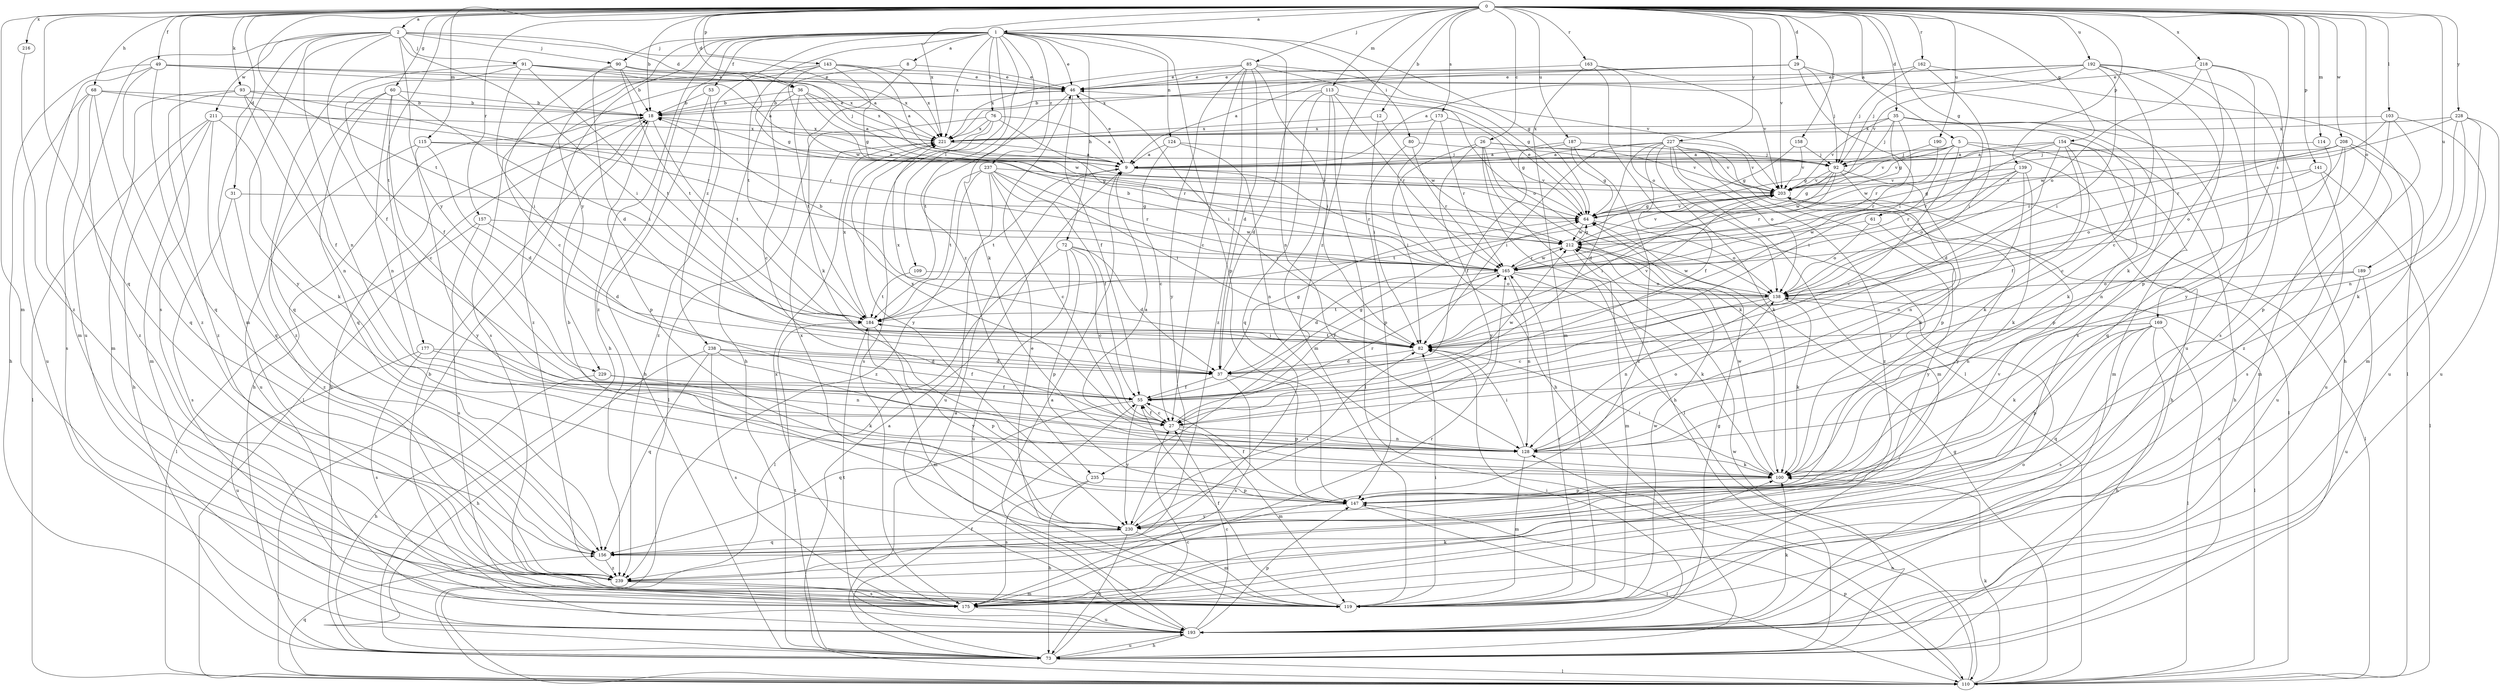 strict digraph  {
0;
1;
2;
5;
8;
9;
12;
18;
26;
27;
29;
31;
35;
36;
37;
46;
49;
53;
55;
60;
61;
64;
68;
72;
73;
76;
80;
82;
85;
90;
91;
92;
93;
100;
103;
109;
110;
113;
114;
115;
119;
124;
128;
138;
139;
141;
143;
147;
154;
156;
157;
158;
162;
163;
165;
169;
173;
175;
177;
184;
187;
189;
190;
192;
193;
203;
208;
211;
212;
216;
218;
221;
227;
228;
229;
230;
235;
237;
238;
239;
0 -> 1  [label=a];
0 -> 2  [label=a];
0 -> 5  [label=a];
0 -> 12  [label=b];
0 -> 18  [label=b];
0 -> 26  [label=c];
0 -> 29  [label=d];
0 -> 31  [label=d];
0 -> 35  [label=d];
0 -> 36  [label=d];
0 -> 49  [label=f];
0 -> 60  [label=g];
0 -> 61  [label=g];
0 -> 68  [label=h];
0 -> 85  [label=j];
0 -> 93  [label=k];
0 -> 103  [label=l];
0 -> 113  [label=m];
0 -> 114  [label=m];
0 -> 115  [label=m];
0 -> 119  [label=m];
0 -> 138  [label=o];
0 -> 139  [label=p];
0 -> 141  [label=p];
0 -> 143  [label=p];
0 -> 154  [label=q];
0 -> 156  [label=q];
0 -> 157  [label=r];
0 -> 158  [label=r];
0 -> 162  [label=r];
0 -> 163  [label=r];
0 -> 169  [label=s];
0 -> 173  [label=s];
0 -> 175  [label=s];
0 -> 177  [label=t];
0 -> 184  [label=t];
0 -> 187  [label=u];
0 -> 189  [label=u];
0 -> 190  [label=u];
0 -> 192  [label=u];
0 -> 203  [label=v];
0 -> 208  [label=w];
0 -> 216  [label=x];
0 -> 218  [label=x];
0 -> 221  [label=x];
0 -> 227  [label=y];
0 -> 228  [label=y];
0 -> 235  [label=z];
1 -> 8  [label=a];
1 -> 46  [label=e];
1 -> 53  [label=f];
1 -> 64  [label=g];
1 -> 72  [label=h];
1 -> 73  [label=h];
1 -> 76  [label=i];
1 -> 80  [label=i];
1 -> 90  [label=j];
1 -> 100  [label=k];
1 -> 109  [label=l];
1 -> 110  [label=l];
1 -> 124  [label=n];
1 -> 128  [label=n];
1 -> 147  [label=p];
1 -> 184  [label=t];
1 -> 221  [label=x];
1 -> 229  [label=y];
1 -> 235  [label=z];
1 -> 237  [label=z];
1 -> 238  [label=z];
1 -> 239  [label=z];
2 -> 9  [label=a];
2 -> 36  [label=d];
2 -> 55  [label=f];
2 -> 82  [label=i];
2 -> 90  [label=j];
2 -> 91  [label=j];
2 -> 119  [label=m];
2 -> 128  [label=n];
2 -> 193  [label=u];
2 -> 211  [label=w];
2 -> 229  [label=y];
2 -> 230  [label=y];
5 -> 9  [label=a];
5 -> 27  [label=c];
5 -> 64  [label=g];
5 -> 73  [label=h];
5 -> 82  [label=i];
5 -> 119  [label=m];
5 -> 203  [label=v];
8 -> 46  [label=e];
8 -> 73  [label=h];
8 -> 100  [label=k];
9 -> 46  [label=e];
9 -> 165  [label=r];
9 -> 184  [label=t];
9 -> 203  [label=v];
12 -> 82  [label=i];
12 -> 212  [label=w];
12 -> 221  [label=x];
18 -> 46  [label=e];
18 -> 73  [label=h];
18 -> 110  [label=l];
18 -> 147  [label=p];
18 -> 184  [label=t];
18 -> 221  [label=x];
26 -> 73  [label=h];
26 -> 82  [label=i];
26 -> 92  [label=j];
26 -> 100  [label=k];
26 -> 110  [label=l];
26 -> 203  [label=v];
26 -> 230  [label=y];
27 -> 55  [label=f];
27 -> 119  [label=m];
27 -> 128  [label=n];
27 -> 165  [label=r];
27 -> 221  [label=x];
29 -> 9  [label=a];
29 -> 46  [label=e];
29 -> 82  [label=i];
29 -> 92  [label=j];
29 -> 175  [label=s];
29 -> 221  [label=x];
31 -> 64  [label=g];
31 -> 175  [label=s];
31 -> 239  [label=z];
35 -> 27  [label=c];
35 -> 64  [label=g];
35 -> 92  [label=j];
35 -> 100  [label=k];
35 -> 156  [label=q];
35 -> 165  [label=r];
35 -> 203  [label=v];
35 -> 221  [label=x];
36 -> 9  [label=a];
36 -> 18  [label=b];
36 -> 27  [label=c];
36 -> 184  [label=t];
36 -> 212  [label=w];
36 -> 221  [label=x];
37 -> 55  [label=f];
37 -> 64  [label=g];
37 -> 147  [label=p];
37 -> 175  [label=s];
46 -> 18  [label=b];
46 -> 55  [label=f];
46 -> 82  [label=i];
46 -> 184  [label=t];
49 -> 9  [label=a];
49 -> 46  [label=e];
49 -> 73  [label=h];
49 -> 119  [label=m];
49 -> 156  [label=q];
49 -> 221  [label=x];
49 -> 239  [label=z];
53 -> 18  [label=b];
53 -> 73  [label=h];
53 -> 239  [label=z];
55 -> 27  [label=c];
55 -> 64  [label=g];
55 -> 156  [label=q];
55 -> 212  [label=w];
55 -> 230  [label=y];
60 -> 18  [label=b];
60 -> 27  [label=c];
60 -> 82  [label=i];
60 -> 128  [label=n];
60 -> 156  [label=q];
60 -> 239  [label=z];
61 -> 138  [label=o];
61 -> 212  [label=w];
61 -> 230  [label=y];
64 -> 46  [label=e];
64 -> 138  [label=o];
64 -> 203  [label=v];
64 -> 212  [label=w];
68 -> 18  [label=b];
68 -> 156  [label=q];
68 -> 165  [label=r];
68 -> 175  [label=s];
68 -> 193  [label=u];
68 -> 239  [label=z];
72 -> 27  [label=c];
72 -> 37  [label=d];
72 -> 110  [label=l];
72 -> 147  [label=p];
72 -> 165  [label=r];
72 -> 193  [label=u];
73 -> 9  [label=a];
73 -> 18  [label=b];
73 -> 27  [label=c];
73 -> 55  [label=f];
73 -> 110  [label=l];
73 -> 184  [label=t];
73 -> 193  [label=u];
73 -> 212  [label=w];
76 -> 9  [label=a];
76 -> 110  [label=l];
76 -> 165  [label=r];
76 -> 175  [label=s];
76 -> 221  [label=x];
76 -> 230  [label=y];
80 -> 92  [label=j];
80 -> 147  [label=p];
80 -> 165  [label=r];
82 -> 37  [label=d];
82 -> 184  [label=t];
82 -> 203  [label=v];
82 -> 221  [label=x];
85 -> 27  [label=c];
85 -> 37  [label=d];
85 -> 46  [label=e];
85 -> 64  [label=g];
85 -> 82  [label=i];
85 -> 203  [label=v];
85 -> 221  [label=x];
85 -> 230  [label=y];
85 -> 239  [label=z];
90 -> 18  [label=b];
90 -> 27  [label=c];
90 -> 37  [label=d];
90 -> 46  [label=e];
90 -> 64  [label=g];
90 -> 184  [label=t];
91 -> 46  [label=e];
91 -> 55  [label=f];
91 -> 82  [label=i];
91 -> 92  [label=j];
91 -> 156  [label=q];
91 -> 184  [label=t];
91 -> 221  [label=x];
92 -> 64  [label=g];
92 -> 100  [label=k];
92 -> 128  [label=n];
92 -> 165  [label=r];
92 -> 203  [label=v];
92 -> 212  [label=w];
93 -> 18  [label=b];
93 -> 55  [label=f];
93 -> 119  [label=m];
93 -> 128  [label=n];
93 -> 165  [label=r];
93 -> 239  [label=z];
100 -> 82  [label=i];
100 -> 147  [label=p];
100 -> 212  [label=w];
103 -> 147  [label=p];
103 -> 165  [label=r];
103 -> 193  [label=u];
103 -> 221  [label=x];
103 -> 239  [label=z];
109 -> 138  [label=o];
109 -> 184  [label=t];
110 -> 9  [label=a];
110 -> 64  [label=g];
110 -> 100  [label=k];
110 -> 128  [label=n];
110 -> 147  [label=p];
110 -> 156  [label=q];
113 -> 18  [label=b];
113 -> 37  [label=d];
113 -> 110  [label=l];
113 -> 119  [label=m];
113 -> 138  [label=o];
113 -> 156  [label=q];
113 -> 165  [label=r];
114 -> 92  [label=j];
114 -> 128  [label=n];
115 -> 9  [label=a];
115 -> 37  [label=d];
115 -> 64  [label=g];
115 -> 193  [label=u];
115 -> 230  [label=y];
119 -> 46  [label=e];
119 -> 55  [label=f];
119 -> 82  [label=i];
119 -> 165  [label=r];
119 -> 212  [label=w];
124 -> 9  [label=a];
124 -> 27  [label=c];
124 -> 92  [label=j];
124 -> 128  [label=n];
128 -> 9  [label=a];
128 -> 82  [label=i];
128 -> 100  [label=k];
128 -> 119  [label=m];
128 -> 138  [label=o];
138 -> 18  [label=b];
138 -> 27  [label=c];
138 -> 100  [label=k];
138 -> 110  [label=l];
138 -> 128  [label=n];
138 -> 184  [label=t];
138 -> 212  [label=w];
139 -> 64  [label=g];
139 -> 100  [label=k];
139 -> 128  [label=n];
139 -> 138  [label=o];
139 -> 165  [label=r];
139 -> 203  [label=v];
141 -> 110  [label=l];
141 -> 138  [label=o];
141 -> 193  [label=u];
141 -> 203  [label=v];
143 -> 9  [label=a];
143 -> 46  [label=e];
143 -> 64  [label=g];
143 -> 175  [label=s];
143 -> 212  [label=w];
143 -> 221  [label=x];
143 -> 239  [label=z];
147 -> 55  [label=f];
147 -> 110  [label=l];
147 -> 230  [label=y];
154 -> 9  [label=a];
154 -> 37  [label=d];
154 -> 55  [label=f];
154 -> 73  [label=h];
154 -> 100  [label=k];
154 -> 147  [label=p];
154 -> 165  [label=r];
154 -> 203  [label=v];
156 -> 203  [label=v];
156 -> 239  [label=z];
157 -> 37  [label=d];
157 -> 110  [label=l];
157 -> 175  [label=s];
157 -> 212  [label=w];
158 -> 64  [label=g];
158 -> 92  [label=j];
158 -> 203  [label=v];
162 -> 46  [label=e];
162 -> 82  [label=i];
162 -> 92  [label=j];
162 -> 110  [label=l];
163 -> 46  [label=e];
163 -> 110  [label=l];
163 -> 119  [label=m];
163 -> 138  [label=o];
163 -> 203  [label=v];
165 -> 18  [label=b];
165 -> 37  [label=d];
165 -> 55  [label=f];
165 -> 100  [label=k];
165 -> 128  [label=n];
165 -> 138  [label=o];
165 -> 212  [label=w];
169 -> 73  [label=h];
169 -> 82  [label=i];
169 -> 100  [label=k];
169 -> 110  [label=l];
169 -> 147  [label=p];
169 -> 156  [label=q];
169 -> 175  [label=s];
173 -> 64  [label=g];
173 -> 73  [label=h];
173 -> 165  [label=r];
173 -> 221  [label=x];
175 -> 100  [label=k];
175 -> 165  [label=r];
175 -> 193  [label=u];
175 -> 221  [label=x];
177 -> 37  [label=d];
177 -> 128  [label=n];
177 -> 175  [label=s];
177 -> 193  [label=u];
184 -> 82  [label=i];
184 -> 119  [label=m];
184 -> 221  [label=x];
184 -> 230  [label=y];
187 -> 9  [label=a];
187 -> 55  [label=f];
187 -> 64  [label=g];
187 -> 203  [label=v];
187 -> 239  [label=z];
189 -> 128  [label=n];
189 -> 138  [label=o];
189 -> 175  [label=s];
189 -> 193  [label=u];
190 -> 92  [label=j];
190 -> 165  [label=r];
192 -> 9  [label=a];
192 -> 27  [label=c];
192 -> 46  [label=e];
192 -> 73  [label=h];
192 -> 82  [label=i];
192 -> 92  [label=j];
192 -> 147  [label=p];
192 -> 193  [label=u];
192 -> 203  [label=v];
193 -> 9  [label=a];
193 -> 18  [label=b];
193 -> 27  [label=c];
193 -> 64  [label=g];
193 -> 73  [label=h];
193 -> 82  [label=i];
193 -> 100  [label=k];
193 -> 138  [label=o];
193 -> 147  [label=p];
193 -> 184  [label=t];
203 -> 64  [label=g];
203 -> 82  [label=i];
203 -> 110  [label=l];
203 -> 184  [label=t];
203 -> 230  [label=y];
208 -> 9  [label=a];
208 -> 119  [label=m];
208 -> 138  [label=o];
208 -> 165  [label=r];
208 -> 175  [label=s];
208 -> 193  [label=u];
208 -> 212  [label=w];
211 -> 73  [label=h];
211 -> 100  [label=k];
211 -> 110  [label=l];
211 -> 119  [label=m];
211 -> 156  [label=q];
211 -> 221  [label=x];
212 -> 64  [label=g];
212 -> 119  [label=m];
212 -> 165  [label=r];
212 -> 203  [label=v];
216 -> 239  [label=z];
218 -> 46  [label=e];
218 -> 100  [label=k];
218 -> 138  [label=o];
218 -> 175  [label=s];
218 -> 230  [label=y];
221 -> 9  [label=a];
227 -> 9  [label=a];
227 -> 37  [label=d];
227 -> 55  [label=f];
227 -> 82  [label=i];
227 -> 100  [label=k];
227 -> 110  [label=l];
227 -> 119  [label=m];
227 -> 138  [label=o];
227 -> 147  [label=p];
227 -> 203  [label=v];
227 -> 239  [label=z];
228 -> 100  [label=k];
228 -> 119  [label=m];
228 -> 128  [label=n];
228 -> 193  [label=u];
228 -> 212  [label=w];
228 -> 221  [label=x];
229 -> 55  [label=f];
229 -> 73  [label=h];
229 -> 100  [label=k];
230 -> 18  [label=b];
230 -> 73  [label=h];
230 -> 82  [label=i];
230 -> 119  [label=m];
230 -> 156  [label=q];
230 -> 221  [label=x];
235 -> 73  [label=h];
235 -> 147  [label=p];
235 -> 175  [label=s];
237 -> 27  [label=c];
237 -> 55  [label=f];
237 -> 82  [label=i];
237 -> 165  [label=r];
237 -> 184  [label=t];
237 -> 193  [label=u];
237 -> 203  [label=v];
237 -> 239  [label=z];
238 -> 37  [label=d];
238 -> 55  [label=f];
238 -> 73  [label=h];
238 -> 147  [label=p];
238 -> 156  [label=q];
238 -> 175  [label=s];
239 -> 119  [label=m];
239 -> 175  [label=s];
}
